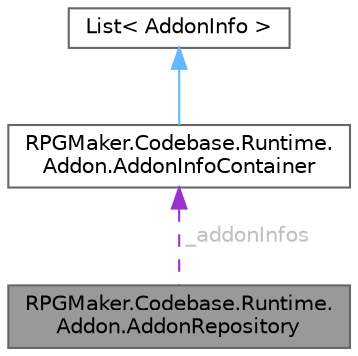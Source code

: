 digraph "RPGMaker.Codebase.Runtime.Addon.AddonRepository"
{
 // LATEX_PDF_SIZE
  bgcolor="transparent";
  edge [fontname=Helvetica,fontsize=10,labelfontname=Helvetica,labelfontsize=10];
  node [fontname=Helvetica,fontsize=10,shape=box,height=0.2,width=0.4];
  Node1 [id="Node000001",label="RPGMaker.Codebase.Runtime.\lAddon.AddonRepository",height=0.2,width=0.4,color="gray40", fillcolor="grey60", style="filled", fontcolor="black",tooltip="アドオン・レポジトリ―"];
  Node2 -> Node1 [id="edge1_Node000001_Node000002",dir="back",color="darkorchid3",style="dashed",tooltip=" ",label=" _addonInfos",fontcolor="grey" ];
  Node2 [id="Node000002",label="RPGMaker.Codebase.Runtime.\lAddon.AddonInfoContainer",height=0.2,width=0.4,color="gray40", fillcolor="white", style="filled",URL="$d5/d44/class_r_p_g_maker_1_1_codebase_1_1_runtime_1_1_addon_1_1_addon_info_container.html",tooltip="アドオン情報コンテナー"];
  Node3 -> Node2 [id="edge2_Node000002_Node000003",dir="back",color="steelblue1",style="solid",tooltip=" "];
  Node3 [id="Node000003",label="List\< AddonInfo \>",height=0.2,width=0.4,color="gray40", fillcolor="white", style="filled",tooltip=" "];
}
